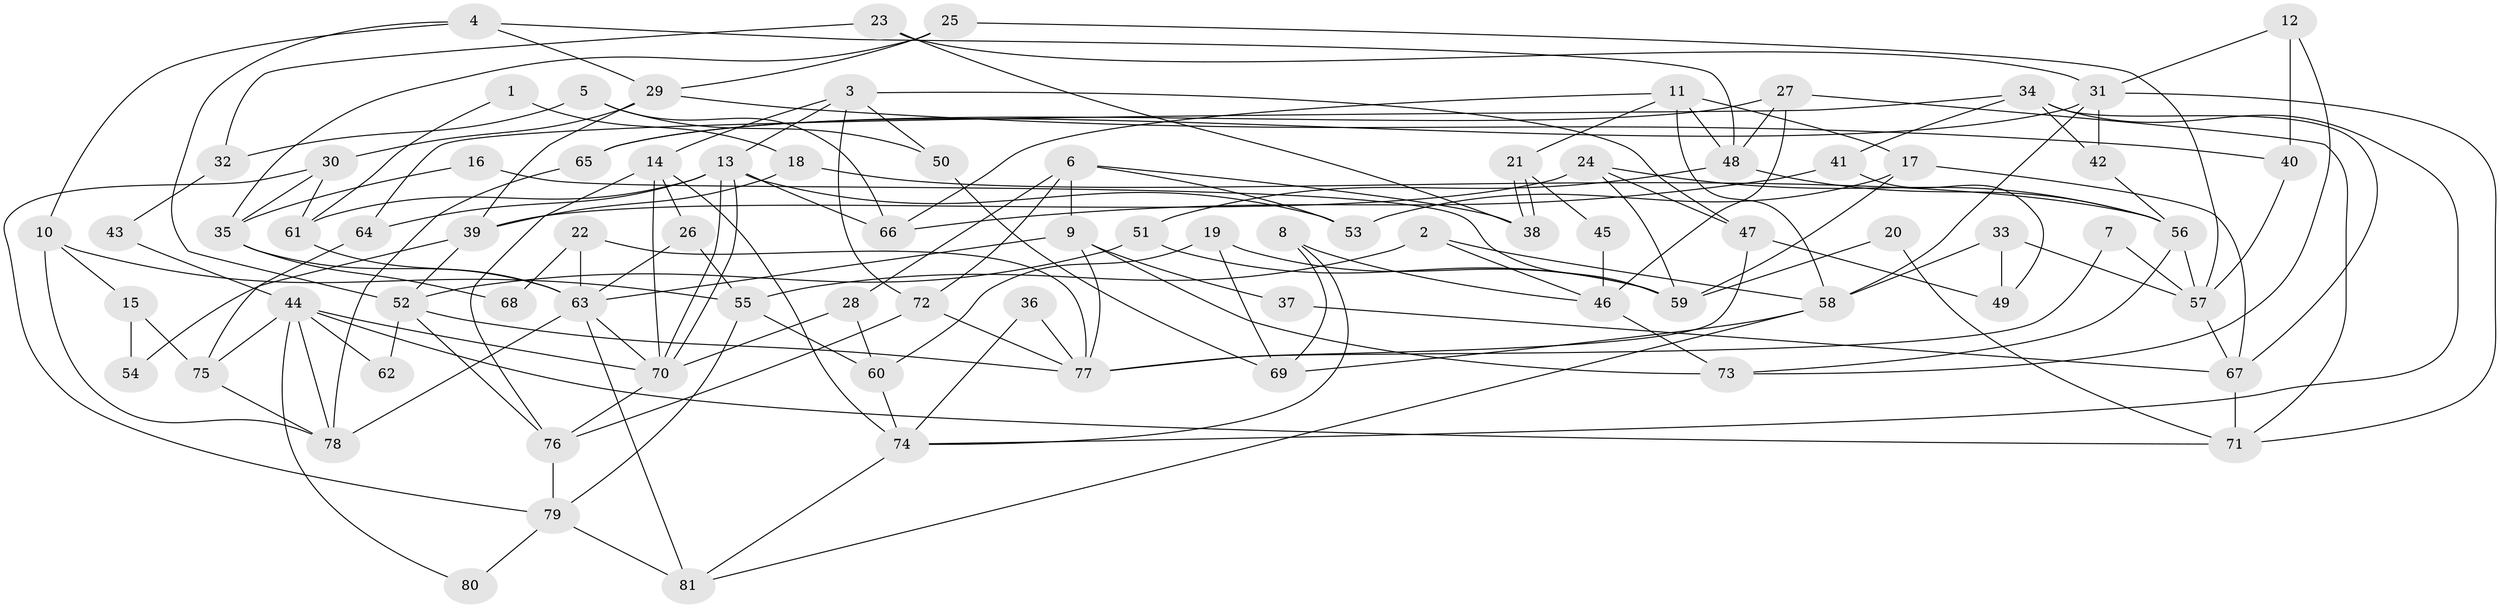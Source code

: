// coarse degree distribution, {4: 0.125, 2: 0.21875, 5: 0.1875, 3: 0.09375, 6: 0.15625, 7: 0.15625, 8: 0.03125, 10: 0.03125}
// Generated by graph-tools (version 1.1) at 2025/55/03/04/25 21:55:31]
// undirected, 81 vertices, 162 edges
graph export_dot {
graph [start="1"]
  node [color=gray90,style=filled];
  1;
  2;
  3;
  4;
  5;
  6;
  7;
  8;
  9;
  10;
  11;
  12;
  13;
  14;
  15;
  16;
  17;
  18;
  19;
  20;
  21;
  22;
  23;
  24;
  25;
  26;
  27;
  28;
  29;
  30;
  31;
  32;
  33;
  34;
  35;
  36;
  37;
  38;
  39;
  40;
  41;
  42;
  43;
  44;
  45;
  46;
  47;
  48;
  49;
  50;
  51;
  52;
  53;
  54;
  55;
  56;
  57;
  58;
  59;
  60;
  61;
  62;
  63;
  64;
  65;
  66;
  67;
  68;
  69;
  70;
  71;
  72;
  73;
  74;
  75;
  76;
  77;
  78;
  79;
  80;
  81;
  1 -- 61;
  1 -- 18;
  2 -- 58;
  2 -- 55;
  2 -- 46;
  3 -- 14;
  3 -- 13;
  3 -- 47;
  3 -- 50;
  3 -- 72;
  4 -- 52;
  4 -- 48;
  4 -- 10;
  4 -- 29;
  5 -- 50;
  5 -- 66;
  5 -- 32;
  6 -- 28;
  6 -- 9;
  6 -- 38;
  6 -- 53;
  6 -- 72;
  7 -- 57;
  7 -- 77;
  8 -- 74;
  8 -- 46;
  8 -- 69;
  9 -- 77;
  9 -- 63;
  9 -- 37;
  9 -- 73;
  10 -- 78;
  10 -- 15;
  10 -- 55;
  11 -- 58;
  11 -- 66;
  11 -- 17;
  11 -- 21;
  11 -- 48;
  12 -- 40;
  12 -- 73;
  12 -- 31;
  13 -- 61;
  13 -- 70;
  13 -- 70;
  13 -- 53;
  13 -- 64;
  13 -- 66;
  14 -- 74;
  14 -- 70;
  14 -- 26;
  14 -- 76;
  15 -- 75;
  15 -- 54;
  16 -- 59;
  16 -- 35;
  17 -- 53;
  17 -- 59;
  17 -- 67;
  18 -- 39;
  18 -- 56;
  19 -- 60;
  19 -- 69;
  19 -- 59;
  20 -- 59;
  20 -- 71;
  21 -- 38;
  21 -- 38;
  21 -- 45;
  22 -- 77;
  22 -- 63;
  22 -- 68;
  23 -- 38;
  23 -- 31;
  23 -- 32;
  24 -- 56;
  24 -- 59;
  24 -- 39;
  24 -- 47;
  25 -- 57;
  25 -- 29;
  25 -- 35;
  26 -- 55;
  26 -- 63;
  27 -- 48;
  27 -- 71;
  27 -- 46;
  27 -- 65;
  28 -- 70;
  28 -- 60;
  29 -- 39;
  29 -- 30;
  29 -- 40;
  30 -- 35;
  30 -- 61;
  30 -- 79;
  31 -- 65;
  31 -- 42;
  31 -- 58;
  31 -- 71;
  32 -- 43;
  33 -- 57;
  33 -- 58;
  33 -- 49;
  34 -- 42;
  34 -- 67;
  34 -- 41;
  34 -- 64;
  34 -- 74;
  35 -- 63;
  35 -- 68;
  36 -- 74;
  36 -- 77;
  37 -- 67;
  39 -- 52;
  39 -- 54;
  40 -- 57;
  41 -- 49;
  41 -- 66;
  42 -- 56;
  43 -- 44;
  44 -- 70;
  44 -- 78;
  44 -- 62;
  44 -- 71;
  44 -- 75;
  44 -- 80;
  45 -- 46;
  46 -- 73;
  47 -- 49;
  47 -- 77;
  48 -- 51;
  48 -- 56;
  50 -- 69;
  51 -- 52;
  51 -- 59;
  52 -- 76;
  52 -- 77;
  52 -- 62;
  55 -- 79;
  55 -- 60;
  56 -- 73;
  56 -- 57;
  57 -- 67;
  58 -- 81;
  58 -- 69;
  60 -- 74;
  61 -- 63;
  63 -- 70;
  63 -- 78;
  63 -- 81;
  64 -- 75;
  65 -- 78;
  67 -- 71;
  70 -- 76;
  72 -- 76;
  72 -- 77;
  74 -- 81;
  75 -- 78;
  76 -- 79;
  79 -- 80;
  79 -- 81;
}
